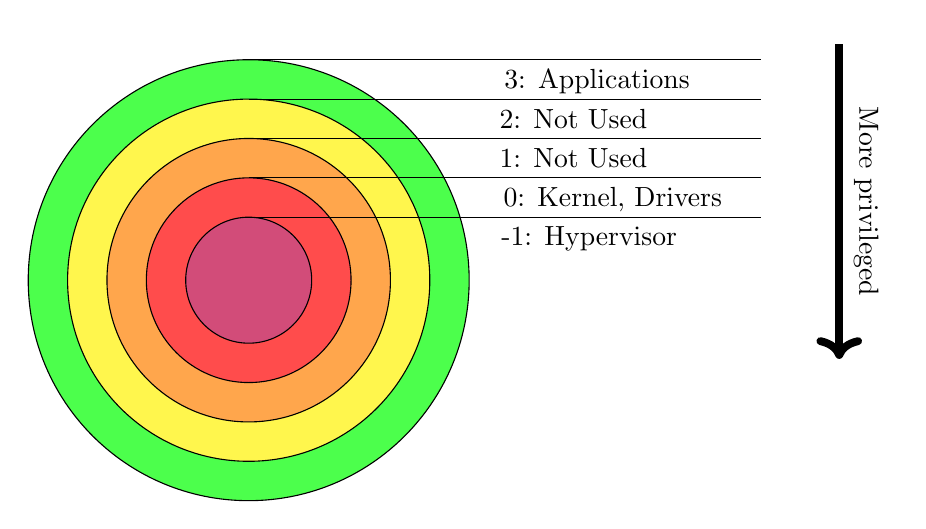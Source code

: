 \begin{tikzpicture}[
rednode/.style={circle, draw=red!60, fill=red!30, very thick, minimum size=5mm, text width=2cm, text centered},
bluenode/.style={rectangle, draw=black!60, fill=blue!20, very thick, minimum size=5mm, text width=2cm, text centered},]
  
  	\filldraw[fill=green!70, draw=black] (0, 0) circle (2.8cm);
  	\filldraw[fill=yellow!70, draw=black] (0, 0) circle (2.3cm);
	\filldraw[fill=orange!70, draw=black] (0, 0) circle (1.8cm);
	\filldraw[fill=red!70, draw=black] (0, 0) circle (1.3cm);
	\filldraw[fill=purple!70, draw=black] (0, 0) circle (0.8cm);

%  	\filldraw[fill=green!70, draw=black] (9, 0) circle (2.8cm);
%	\filldraw[fill=yellow!70, draw=black] (9, 0) circle (2.3cm);
%	\filldraw[fill=orange!70, draw=black] (9, 0) circle (1.8cm);
%	\filldraw[fill=red!70, draw=black] (9, 0) circle (1.3cm);
	
	
	\draw[black, -] (0, 2.8) -- (6.5, 2.8);
	\draw[black, -] (0, 2.3) -- (6.5, 2.3);
	\draw[black, -] (0, 1.8) -- (6.5, 1.8);
	\draw[black, -] (0, 1.3) -- (6.5, 1.3);
	\draw[black, -] (0, 0.8) -- (6.5, 0.8);

	\draw[black, line width=1mm, <-] (7.5, -1) -- (7.5, 3);
	
	\node [minimum height=4mm, anchor= south west,label={[rotate=-90]south:More privileged}] at (8, 1) {};

	\node [minimum height=4mm, anchor= south west,label={[xshift=-0.2cm]south:3: Applications}] at (4.5, 2.8) {};
	\node [minimum height=4mm, anchor= south west,label={[xshift=-0.5cm]south:2: Not Used}] at (4.5, 2.3) {};
	\node [minimum height=4mm, anchor= south west,label={[xshift=-0.5cm]south:1: Not Used}] at (4.5, 1.8) {};
	\node [minimum height=4mm, anchor= south west,label={[]south:0: Kernel, Drivers}] at (4.5, 1.3) {};	
	\node [minimum height=4mm, anchor= south west,label={[xshift=-0.3cm]south:-1: Hypervisor}] at (4.5, 0.8) {};	
		
\end{tikzpicture}